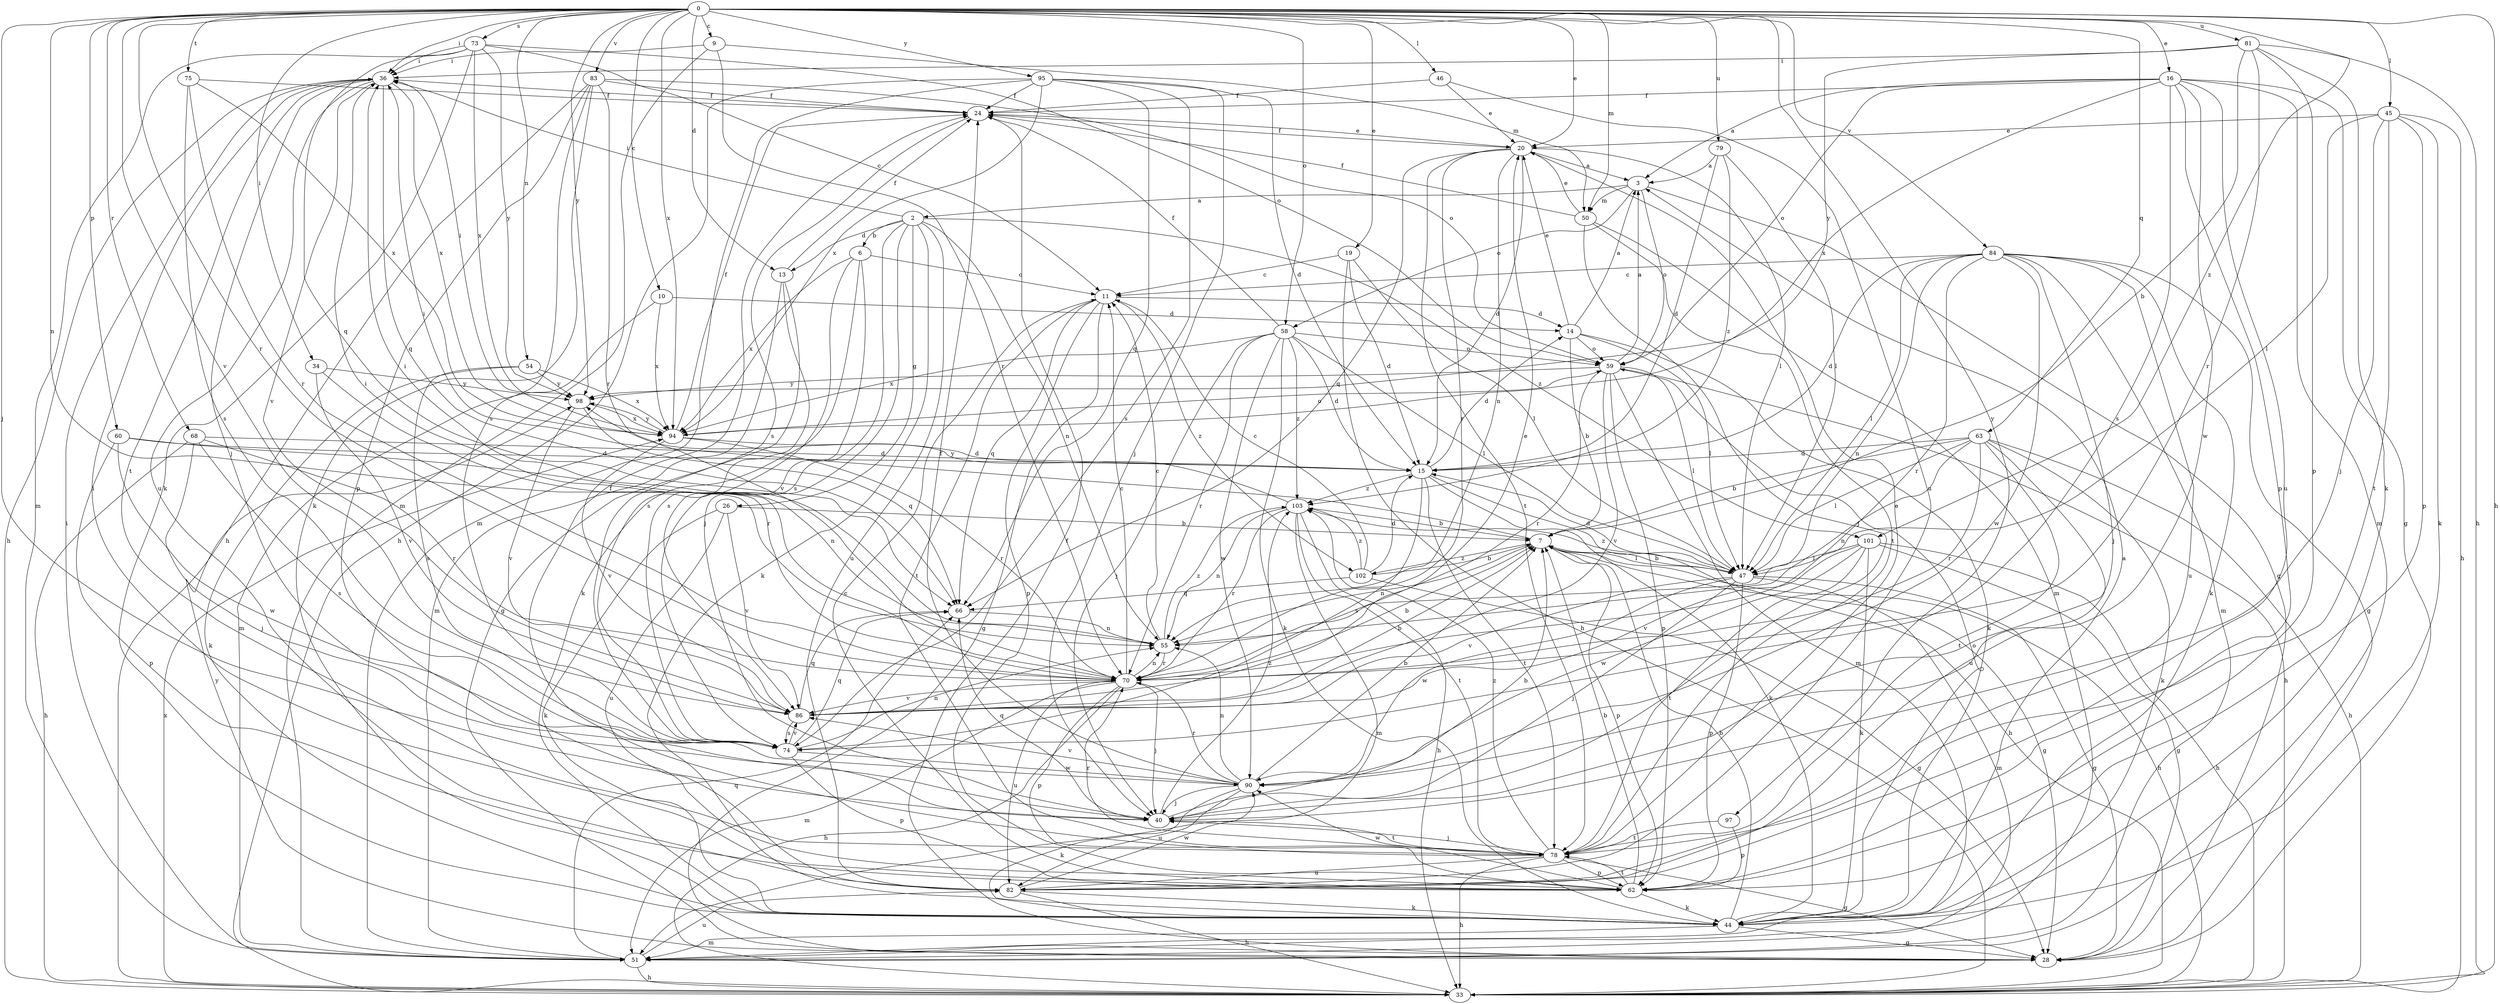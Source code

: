 strict digraph  {
0;
2;
3;
6;
7;
9;
10;
11;
13;
14;
15;
16;
19;
20;
24;
26;
28;
33;
34;
36;
40;
44;
45;
46;
47;
50;
51;
54;
55;
58;
59;
60;
62;
63;
66;
68;
70;
73;
74;
75;
78;
79;
81;
82;
83;
84;
86;
90;
94;
95;
97;
98;
101;
102;
103;
0 -> 9  [label=c];
0 -> 10  [label=c];
0 -> 13  [label=d];
0 -> 16  [label=e];
0 -> 19  [label=e];
0 -> 20  [label=e];
0 -> 33  [label=h];
0 -> 34  [label=i];
0 -> 36  [label=i];
0 -> 40  [label=j];
0 -> 45  [label=l];
0 -> 46  [label=l];
0 -> 50  [label=m];
0 -> 54  [label=n];
0 -> 55  [label=n];
0 -> 58  [label=o];
0 -> 60  [label=p];
0 -> 63  [label=q];
0 -> 68  [label=r];
0 -> 70  [label=r];
0 -> 73  [label=s];
0 -> 75  [label=t];
0 -> 79  [label=u];
0 -> 81  [label=u];
0 -> 83  [label=v];
0 -> 84  [label=v];
0 -> 86  [label=v];
0 -> 94  [label=x];
0 -> 95  [label=y];
0 -> 97  [label=y];
0 -> 98  [label=y];
0 -> 101  [label=z];
2 -> 6  [label=b];
2 -> 13  [label=d];
2 -> 26  [label=g];
2 -> 36  [label=i];
2 -> 40  [label=j];
2 -> 44  [label=k];
2 -> 55  [label=n];
2 -> 74  [label=s];
2 -> 82  [label=u];
2 -> 101  [label=z];
3 -> 2  [label=a];
3 -> 28  [label=g];
3 -> 50  [label=m];
3 -> 58  [label=o];
3 -> 59  [label=o];
6 -> 11  [label=c];
6 -> 44  [label=k];
6 -> 74  [label=s];
6 -> 86  [label=v];
6 -> 94  [label=x];
7 -> 28  [label=g];
7 -> 33  [label=h];
7 -> 36  [label=i];
7 -> 47  [label=l];
7 -> 55  [label=n];
7 -> 62  [label=p];
7 -> 102  [label=z];
9 -> 36  [label=i];
9 -> 50  [label=m];
9 -> 51  [label=m];
9 -> 70  [label=r];
10 -> 14  [label=d];
10 -> 51  [label=m];
10 -> 94  [label=x];
11 -> 14  [label=d];
11 -> 28  [label=g];
11 -> 62  [label=p];
11 -> 66  [label=q];
11 -> 78  [label=t];
11 -> 102  [label=z];
13 -> 24  [label=f];
13 -> 28  [label=g];
13 -> 51  [label=m];
13 -> 74  [label=s];
14 -> 3  [label=a];
14 -> 7  [label=b];
14 -> 20  [label=e];
14 -> 44  [label=k];
14 -> 47  [label=l];
14 -> 59  [label=o];
15 -> 14  [label=d];
15 -> 33  [label=h];
15 -> 44  [label=k];
15 -> 74  [label=s];
15 -> 78  [label=t];
15 -> 103  [label=z];
16 -> 3  [label=a];
16 -> 24  [label=f];
16 -> 28  [label=g];
16 -> 51  [label=m];
16 -> 59  [label=o];
16 -> 62  [label=p];
16 -> 74  [label=s];
16 -> 82  [label=u];
16 -> 90  [label=w];
16 -> 94  [label=x];
19 -> 11  [label=c];
19 -> 15  [label=d];
19 -> 33  [label=h];
19 -> 47  [label=l];
20 -> 3  [label=a];
20 -> 15  [label=d];
20 -> 24  [label=f];
20 -> 47  [label=l];
20 -> 55  [label=n];
20 -> 66  [label=q];
20 -> 70  [label=r];
20 -> 78  [label=t];
24 -> 20  [label=e];
24 -> 74  [label=s];
26 -> 7  [label=b];
26 -> 44  [label=k];
26 -> 82  [label=u];
26 -> 86  [label=v];
28 -> 24  [label=f];
28 -> 98  [label=y];
33 -> 94  [label=x];
34 -> 70  [label=r];
34 -> 86  [label=v];
34 -> 98  [label=y];
36 -> 24  [label=f];
36 -> 33  [label=h];
36 -> 40  [label=j];
36 -> 66  [label=q];
36 -> 78  [label=t];
36 -> 82  [label=u];
36 -> 86  [label=v];
36 -> 94  [label=x];
40 -> 7  [label=b];
40 -> 66  [label=q];
40 -> 78  [label=t];
40 -> 103  [label=z];
44 -> 3  [label=a];
44 -> 7  [label=b];
44 -> 28  [label=g];
44 -> 51  [label=m];
44 -> 59  [label=o];
45 -> 20  [label=e];
45 -> 33  [label=h];
45 -> 40  [label=j];
45 -> 44  [label=k];
45 -> 47  [label=l];
45 -> 62  [label=p];
45 -> 78  [label=t];
46 -> 20  [label=e];
46 -> 24  [label=f];
46 -> 82  [label=u];
47 -> 7  [label=b];
47 -> 15  [label=d];
47 -> 28  [label=g];
47 -> 40  [label=j];
47 -> 51  [label=m];
47 -> 62  [label=p];
47 -> 86  [label=v];
47 -> 90  [label=w];
47 -> 103  [label=z];
50 -> 20  [label=e];
50 -> 24  [label=f];
50 -> 40  [label=j];
50 -> 51  [label=m];
50 -> 78  [label=t];
51 -> 33  [label=h];
51 -> 36  [label=i];
51 -> 66  [label=q];
51 -> 82  [label=u];
54 -> 44  [label=k];
54 -> 74  [label=s];
54 -> 94  [label=x];
54 -> 98  [label=y];
55 -> 11  [label=c];
55 -> 36  [label=i];
55 -> 70  [label=r];
55 -> 103  [label=z];
58 -> 15  [label=d];
58 -> 24  [label=f];
58 -> 40  [label=j];
58 -> 44  [label=k];
58 -> 47  [label=l];
58 -> 59  [label=o];
58 -> 70  [label=r];
58 -> 90  [label=w];
58 -> 94  [label=x];
58 -> 103  [label=z];
59 -> 3  [label=a];
59 -> 33  [label=h];
59 -> 47  [label=l];
59 -> 51  [label=m];
59 -> 62  [label=p];
59 -> 70  [label=r];
59 -> 86  [label=v];
59 -> 98  [label=y];
60 -> 15  [label=d];
60 -> 55  [label=n];
60 -> 62  [label=p];
60 -> 90  [label=w];
62 -> 7  [label=b];
62 -> 11  [label=c];
62 -> 36  [label=i];
62 -> 44  [label=k];
62 -> 78  [label=t];
62 -> 90  [label=w];
63 -> 7  [label=b];
63 -> 15  [label=d];
63 -> 33  [label=h];
63 -> 44  [label=k];
63 -> 47  [label=l];
63 -> 55  [label=n];
63 -> 70  [label=r];
63 -> 78  [label=t];
63 -> 82  [label=u];
66 -> 55  [label=n];
68 -> 15  [label=d];
68 -> 33  [label=h];
68 -> 40  [label=j];
68 -> 70  [label=r];
68 -> 74  [label=s];
70 -> 7  [label=b];
70 -> 11  [label=c];
70 -> 33  [label=h];
70 -> 36  [label=i];
70 -> 40  [label=j];
70 -> 51  [label=m];
70 -> 55  [label=n];
70 -> 62  [label=p];
70 -> 82  [label=u];
70 -> 86  [label=v];
73 -> 11  [label=c];
73 -> 36  [label=i];
73 -> 44  [label=k];
73 -> 51  [label=m];
73 -> 59  [label=o];
73 -> 66  [label=q];
73 -> 94  [label=x];
73 -> 98  [label=y];
74 -> 55  [label=n];
74 -> 62  [label=p];
74 -> 66  [label=q];
74 -> 86  [label=v];
74 -> 90  [label=w];
75 -> 24  [label=f];
75 -> 70  [label=r];
75 -> 74  [label=s];
75 -> 94  [label=x];
78 -> 20  [label=e];
78 -> 24  [label=f];
78 -> 28  [label=g];
78 -> 33  [label=h];
78 -> 40  [label=j];
78 -> 62  [label=p];
78 -> 70  [label=r];
78 -> 82  [label=u];
78 -> 103  [label=z];
79 -> 3  [label=a];
79 -> 15  [label=d];
79 -> 47  [label=l];
79 -> 103  [label=z];
81 -> 7  [label=b];
81 -> 33  [label=h];
81 -> 36  [label=i];
81 -> 44  [label=k];
81 -> 62  [label=p];
81 -> 70  [label=r];
81 -> 98  [label=y];
82 -> 33  [label=h];
82 -> 44  [label=k];
82 -> 90  [label=w];
83 -> 24  [label=f];
83 -> 33  [label=h];
83 -> 44  [label=k];
83 -> 59  [label=o];
83 -> 62  [label=p];
83 -> 70  [label=r];
83 -> 74  [label=s];
84 -> 11  [label=c];
84 -> 15  [label=d];
84 -> 28  [label=g];
84 -> 40  [label=j];
84 -> 44  [label=k];
84 -> 47  [label=l];
84 -> 51  [label=m];
84 -> 55  [label=n];
84 -> 70  [label=r];
84 -> 82  [label=u];
84 -> 90  [label=w];
86 -> 7  [label=b];
86 -> 20  [label=e];
86 -> 66  [label=q];
86 -> 74  [label=s];
90 -> 7  [label=b];
90 -> 24  [label=f];
90 -> 40  [label=j];
90 -> 44  [label=k];
90 -> 55  [label=n];
90 -> 70  [label=r];
90 -> 82  [label=u];
90 -> 86  [label=v];
94 -> 15  [label=d];
94 -> 24  [label=f];
94 -> 59  [label=o];
94 -> 70  [label=r];
94 -> 86  [label=v];
94 -> 98  [label=y];
95 -> 15  [label=d];
95 -> 24  [label=f];
95 -> 33  [label=h];
95 -> 40  [label=j];
95 -> 51  [label=m];
95 -> 66  [label=q];
95 -> 74  [label=s];
95 -> 94  [label=x];
97 -> 62  [label=p];
97 -> 78  [label=t];
98 -> 36  [label=i];
98 -> 66  [label=q];
98 -> 86  [label=v];
98 -> 94  [label=x];
101 -> 28  [label=g];
101 -> 33  [label=h];
101 -> 44  [label=k];
101 -> 47  [label=l];
101 -> 78  [label=t];
101 -> 86  [label=v];
101 -> 90  [label=w];
102 -> 7  [label=b];
102 -> 11  [label=c];
102 -> 15  [label=d];
102 -> 28  [label=g];
102 -> 66  [label=q];
102 -> 103  [label=z];
103 -> 7  [label=b];
103 -> 33  [label=h];
103 -> 51  [label=m];
103 -> 55  [label=n];
103 -> 70  [label=r];
103 -> 78  [label=t];
103 -> 98  [label=y];
}
